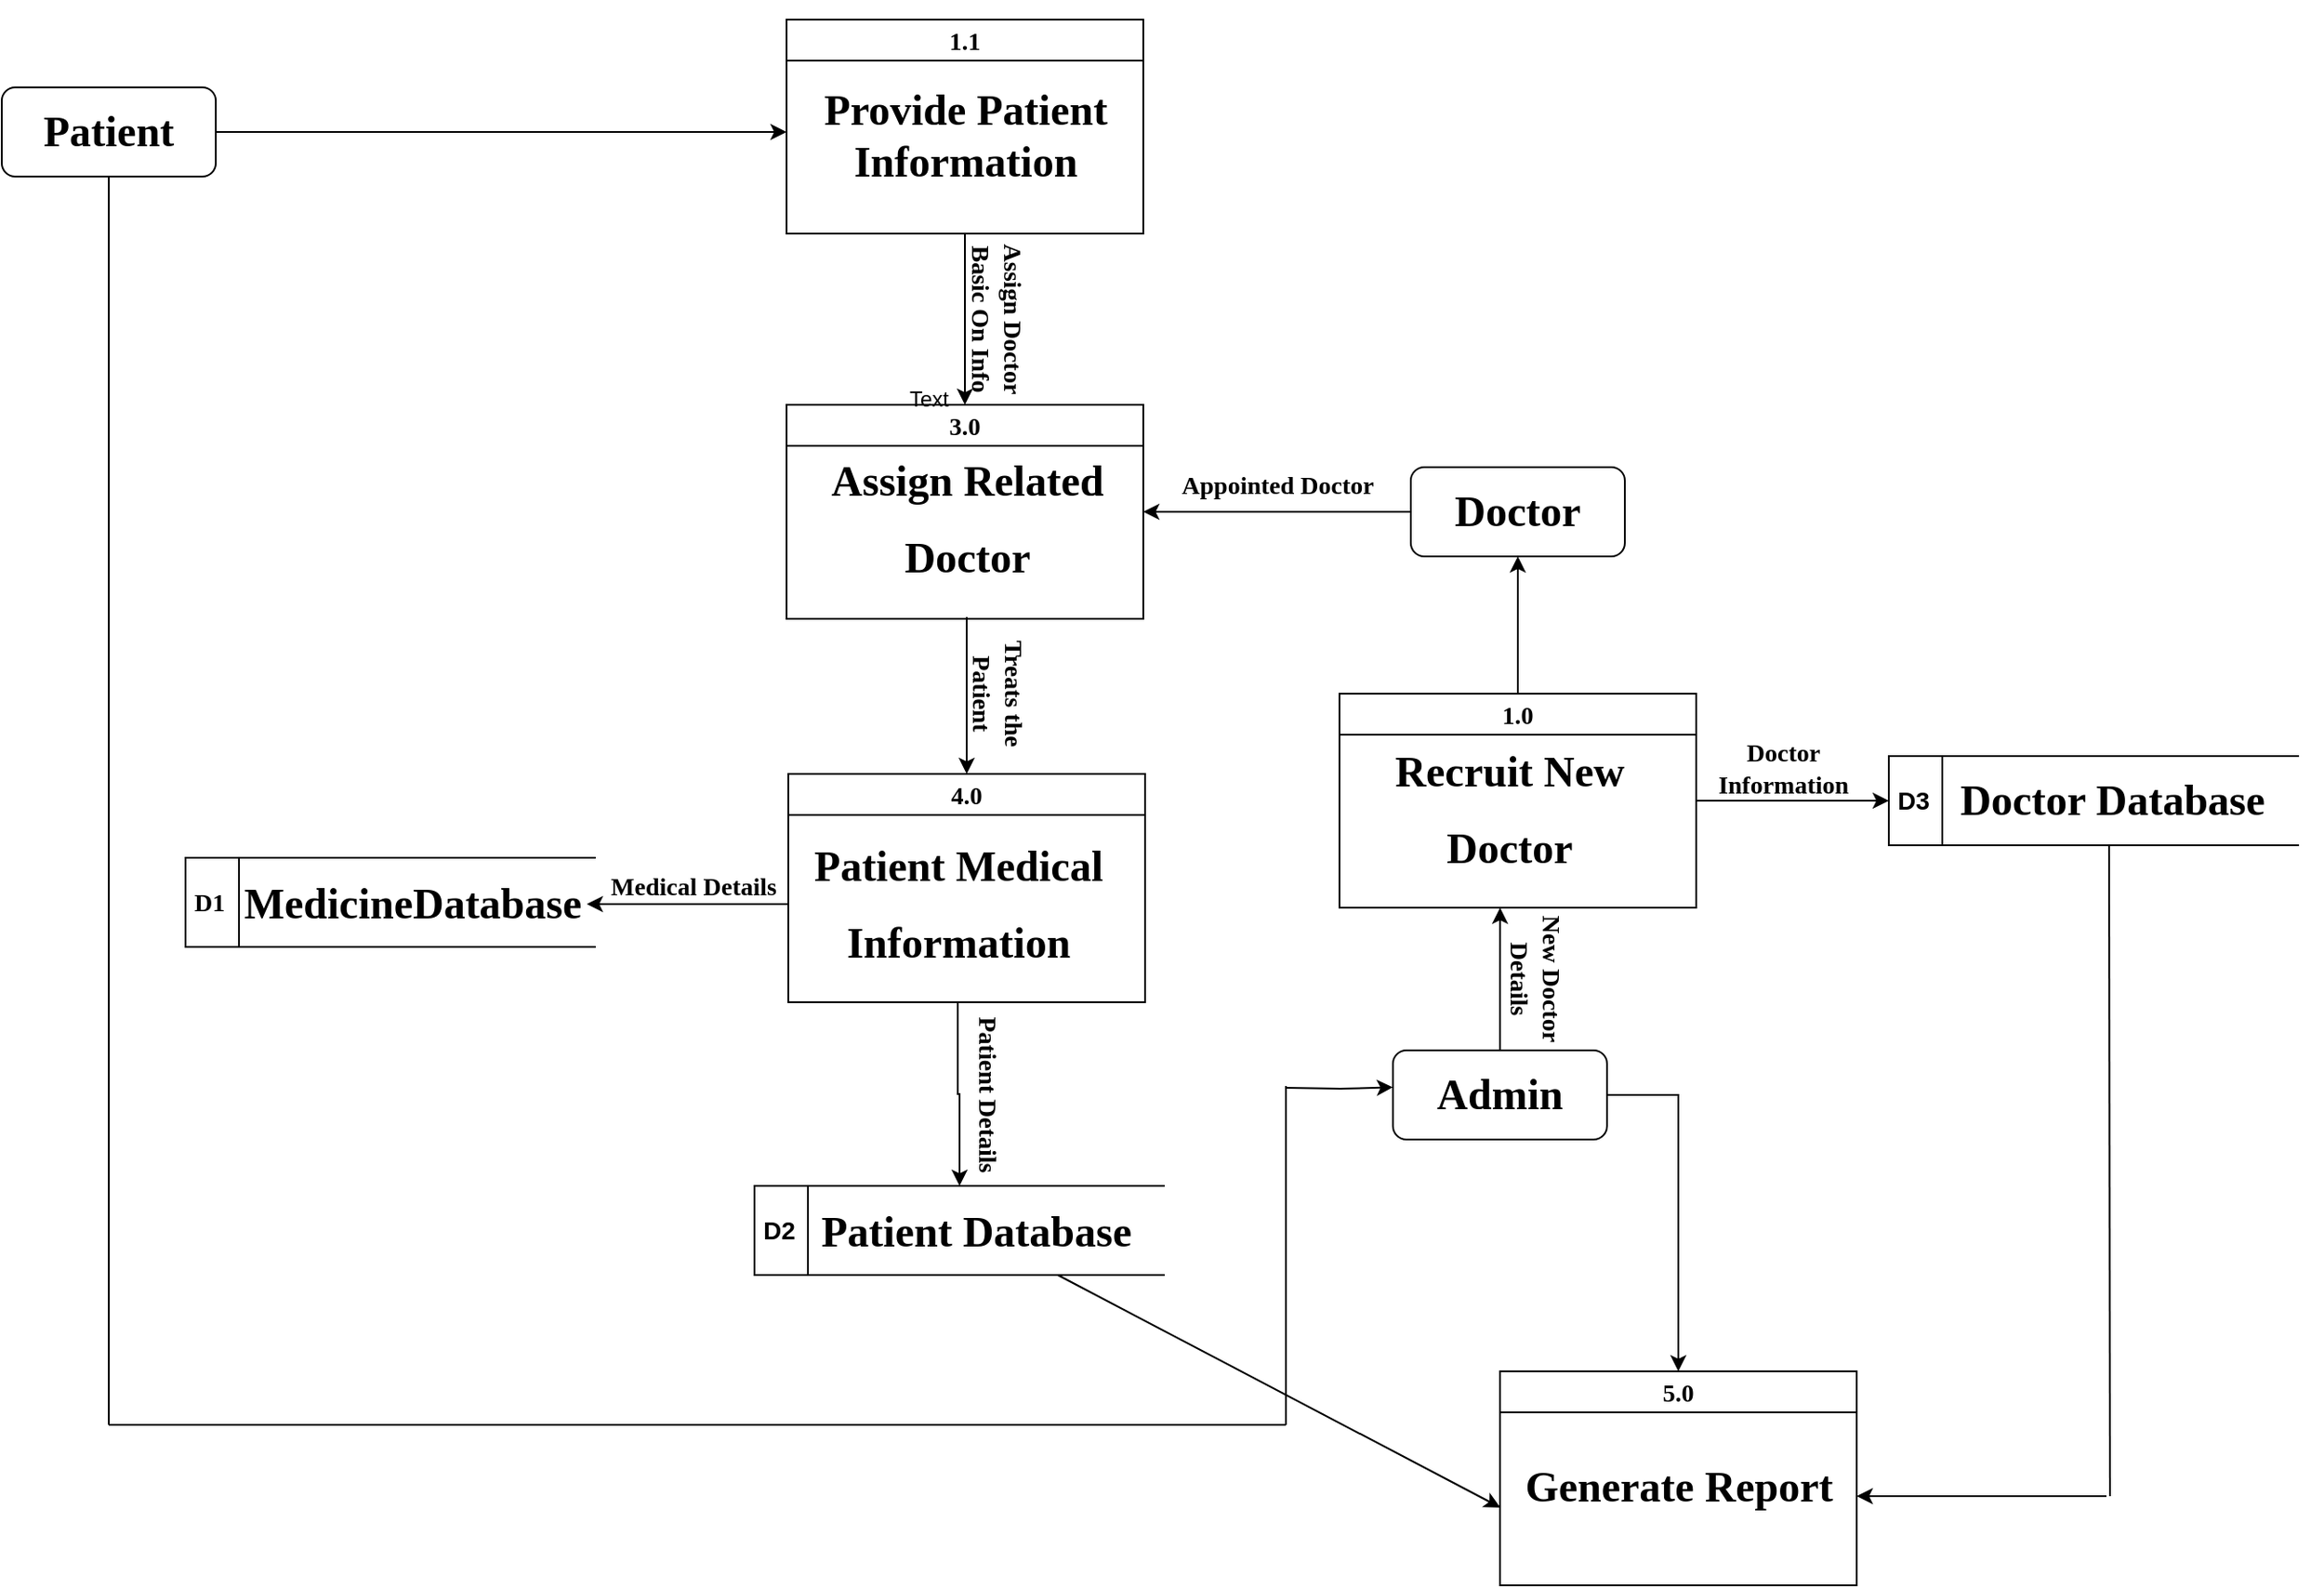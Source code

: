 <mxfile version="21.7.5" type="device">
  <diagram id="C5RBs43oDa-KdzZeNtuy" name="Page-1">
    <mxGraphModel dx="2973" dy="824" grid="1" gridSize="10" guides="1" tooltips="1" connect="1" arrows="1" fold="1" page="1" pageScale="1" pageWidth="827" pageHeight="1169" math="0" shadow="0">
      <root>
        <mxCell id="WIyWlLk6GJQsqaUBKTNV-0" />
        <mxCell id="WIyWlLk6GJQsqaUBKTNV-1" parent="WIyWlLk6GJQsqaUBKTNV-0" />
        <mxCell id="Z3gEOktFAiGaEG4-BqM1-15" style="edgeStyle=orthogonalEdgeStyle;rounded=0;orthogonalLoop=1;jettySize=auto;html=1;" edge="1" parent="WIyWlLk6GJQsqaUBKTNV-1" source="Z3gEOktFAiGaEG4-BqM1-5">
          <mxGeometry relative="1" as="geometry">
            <mxPoint x="380" y="85" as="targetPoint" />
          </mxGeometry>
        </mxCell>
        <mxCell id="Z3gEOktFAiGaEG4-BqM1-5" value="&lt;h3&gt;&lt;font face=&quot;Times New Roman&quot; style=&quot;font-size: 24px;&quot;&gt;Patient&lt;/font&gt;&lt;/h3&gt;" style="rounded=1;whiteSpace=wrap;html=1;" vertex="1" parent="WIyWlLk6GJQsqaUBKTNV-1">
          <mxGeometry x="-60" y="60" width="120" height="50" as="geometry" />
        </mxCell>
        <mxCell id="Z3gEOktFAiGaEG4-BqM1-18" style="edgeStyle=orthogonalEdgeStyle;rounded=0;orthogonalLoop=1;jettySize=auto;html=1;" edge="1" parent="WIyWlLk6GJQsqaUBKTNV-1" source="Z3gEOktFAiGaEG4-BqM1-6" target="Z3gEOktFAiGaEG4-BqM1-16">
          <mxGeometry relative="1" as="geometry" />
        </mxCell>
        <mxCell id="Z3gEOktFAiGaEG4-BqM1-6" value="&lt;h3&gt;&lt;font face=&quot;Times New Roman&quot;&gt;1.1&lt;/font&gt;&lt;/h3&gt;" style="swimlane;whiteSpace=wrap;html=1;startSize=23;" vertex="1" parent="WIyWlLk6GJQsqaUBKTNV-1">
          <mxGeometry x="380" y="22" width="200" height="120" as="geometry" />
        </mxCell>
        <mxCell id="Z3gEOktFAiGaEG4-BqM1-10" value="&lt;h3&gt;&lt;font face=&quot;Times New Roman&quot; style=&quot;font-size: 24px;&quot;&gt;Provide Patient&lt;br&gt; &lt;/font&gt;&lt;font face=&quot;Times New Roman&quot; style=&quot;font-size: 24px;&quot;&gt;Information&lt;/font&gt;&lt;/h3&gt;" style="text;html=1;align=center;verticalAlign=middle;resizable=0;points=[];autosize=1;strokeColor=none;fillColor=none;" vertex="1" parent="Z3gEOktFAiGaEG4-BqM1-6">
          <mxGeometry x="10" y="15" width="180" height="100" as="geometry" />
        </mxCell>
        <mxCell id="Z3gEOktFAiGaEG4-BqM1-16" value="&lt;h3&gt;&lt;font style=&quot;font-size: 14px;&quot; face=&quot;Times New Roman&quot;&gt;3.0&lt;/font&gt;&lt;/h3&gt;" style="swimlane;whiteSpace=wrap;html=1;startSize=23;" vertex="1" parent="WIyWlLk6GJQsqaUBKTNV-1">
          <mxGeometry x="380" y="238" width="200" height="120" as="geometry" />
        </mxCell>
        <mxCell id="Z3gEOktFAiGaEG4-BqM1-17" value="&lt;h3&gt;&lt;font style=&quot;font-size: 24px;&quot; face=&quot;Times New Roman&quot;&gt;Assign Related&lt;/font&gt;&lt;/h3&gt;&lt;h3&gt;&lt;font style=&quot;font-size: 24px;&quot; face=&quot;Times New Roman&quot;&gt;Doctor&lt;/font&gt;&lt;/h3&gt;" style="text;html=1;align=center;verticalAlign=middle;resizable=0;points=[];autosize=1;strokeColor=none;fillColor=none;" vertex="1" parent="Z3gEOktFAiGaEG4-BqM1-16">
          <mxGeometry x="11" y="9" width="180" height="110" as="geometry" />
        </mxCell>
        <mxCell id="Z3gEOktFAiGaEG4-BqM1-19" value="&lt;h3&gt;&lt;font style=&quot;font-size: 14px;&quot; face=&quot;Times New Roman&quot;&gt;Assign Doctor Basic On Info&lt;/font&gt;&lt;/h3&gt;" style="text;html=1;strokeColor=none;fillColor=none;align=center;verticalAlign=middle;whiteSpace=wrap;rounded=0;rotation=90;" vertex="1" parent="WIyWlLk6GJQsqaUBKTNV-1">
          <mxGeometry x="453" y="175" width="90" height="30" as="geometry" />
        </mxCell>
        <mxCell id="Z3gEOktFAiGaEG4-BqM1-20" value="&lt;h3&gt;&lt;font style=&quot;font-size: 14px;&quot; face=&quot;Times New Roman&quot;&gt;4.0&lt;/font&gt;&lt;/h3&gt;" style="swimlane;whiteSpace=wrap;html=1;startSize=23;" vertex="1" parent="WIyWlLk6GJQsqaUBKTNV-1">
          <mxGeometry x="381" y="445" width="200" height="128" as="geometry" />
        </mxCell>
        <mxCell id="Z3gEOktFAiGaEG4-BqM1-21" value="&lt;h3&gt;&lt;font face=&quot;Times New Roman&quot;&gt;&lt;span style=&quot;font-size: 24px;&quot;&gt;Patient Medical&lt;/span&gt;&lt;/font&gt;&lt;/h3&gt;&lt;h3&gt;&lt;font face=&quot;Times New Roman&quot;&gt;&lt;span style=&quot;font-size: 24px;&quot;&gt;Information&lt;/span&gt;&lt;/font&gt;&lt;/h3&gt;" style="text;html=1;align=center;verticalAlign=middle;resizable=0;points=[];autosize=1;strokeColor=none;fillColor=none;" vertex="1" parent="Z3gEOktFAiGaEG4-BqM1-20">
          <mxGeometry y="18" width="190" height="110" as="geometry" />
        </mxCell>
        <mxCell id="Z3gEOktFAiGaEG4-BqM1-23" style="edgeStyle=orthogonalEdgeStyle;rounded=0;orthogonalLoop=1;jettySize=auto;html=1;" edge="1" parent="WIyWlLk6GJQsqaUBKTNV-1" source="Z3gEOktFAiGaEG4-BqM1-17" target="Z3gEOktFAiGaEG4-BqM1-20">
          <mxGeometry relative="1" as="geometry" />
        </mxCell>
        <mxCell id="Z3gEOktFAiGaEG4-BqM1-25" value="&lt;h3 style=&quot;border-color: var(--border-color); color: rgb(0, 0, 0); font-style: normal; font-variant-ligatures: normal; font-variant-caps: normal; letter-spacing: normal; orphans: 2; text-align: center; text-indent: 0px; text-transform: none; widows: 2; word-spacing: 0px; -webkit-text-stroke-width: 0px; background-color: rgb(251, 251, 251); text-decoration-thickness: initial; text-decoration-style: initial; text-decoration-color: initial;&quot;&gt;&lt;br&gt;&lt;/h3&gt;" style="text;whiteSpace=wrap;html=1;rotation=90;" vertex="1" parent="WIyWlLk6GJQsqaUBKTNV-1">
          <mxGeometry x="476.32" y="372.82" width="82" height="54.37" as="geometry" />
        </mxCell>
        <mxCell id="Z3gEOktFAiGaEG4-BqM1-26" value="&lt;h3&gt;&lt;font face=&quot;Times New Roman&quot; style=&quot;font-size: 14px;&quot;&gt;D1&lt;/font&gt;&lt;/h3&gt;" style="html=1;dashed=0;whiteSpace=wrap;shape=mxgraph.dfd.dataStoreID;align=left;spacingLeft=3;points=[[0,0],[0.5,0],[1,0],[0,0.5],[1,0.5],[0,1],[0.5,1],[1,1]];" vertex="1" parent="WIyWlLk6GJQsqaUBKTNV-1">
          <mxGeometry x="43" y="492" width="230" height="50" as="geometry" />
        </mxCell>
        <mxCell id="Z3gEOktFAiGaEG4-BqM1-27" value="&lt;h3&gt;&lt;font face=&quot;Times New Roman&quot; style=&quot;font-size: 24px;&quot;&gt;MedicineDatabase&lt;/font&gt;&lt;/h3&gt;" style="text;html=1;strokeColor=none;fillColor=none;align=center;verticalAlign=middle;whiteSpace=wrap;rounded=0;" vertex="1" parent="WIyWlLk6GJQsqaUBKTNV-1">
          <mxGeometry x="73" y="503" width="195" height="30" as="geometry" />
        </mxCell>
        <mxCell id="Z3gEOktFAiGaEG4-BqM1-30" value="&lt;h3&gt;&lt;font face=&quot;Times New Roman&quot; style=&quot;font-size: 14px;&quot;&gt;Medical Details&lt;/font&gt;&lt;/h3&gt;" style="text;html=1;strokeColor=none;fillColor=none;align=center;verticalAlign=middle;whiteSpace=wrap;rounded=0;" vertex="1" parent="WIyWlLk6GJQsqaUBKTNV-1">
          <mxGeometry x="278" y="493" width="100" height="30" as="geometry" />
        </mxCell>
        <mxCell id="Z3gEOktFAiGaEG4-BqM1-31" value="&lt;h3&gt;&lt;font face=&quot;Times New Roman&quot; style=&quot;font-size: 14px;&quot;&gt;Treats the&lt;br&gt;&lt;/font&gt;&lt;font face=&quot;Times New Roman&quot; style=&quot;font-size: 14px;&quot;&gt;Patient&lt;/font&gt;&lt;/h3&gt;" style="text;html=1;strokeColor=none;fillColor=none;align=center;verticalAlign=middle;whiteSpace=wrap;rounded=0;rotation=90;" vertex="1" parent="WIyWlLk6GJQsqaUBKTNV-1">
          <mxGeometry x="454" y="385.01" width="89" height="30" as="geometry" />
        </mxCell>
        <mxCell id="Z3gEOktFAiGaEG4-BqM1-32" style="edgeStyle=orthogonalEdgeStyle;rounded=0;orthogonalLoop=1;jettySize=auto;html=1;entryX=1;entryY=0.5;entryDx=0;entryDy=0;" edge="1" parent="WIyWlLk6GJQsqaUBKTNV-1" source="Z3gEOktFAiGaEG4-BqM1-21" target="Z3gEOktFAiGaEG4-BqM1-27">
          <mxGeometry relative="1" as="geometry" />
        </mxCell>
        <mxCell id="Z3gEOktFAiGaEG4-BqM1-34" value="&lt;h3&gt;&lt;font style=&quot;font-size: 14px;&quot;&gt;D2&lt;/font&gt;&lt;/h3&gt;" style="html=1;dashed=0;whiteSpace=wrap;shape=mxgraph.dfd.dataStoreID;align=left;spacingLeft=3;points=[[0,0],[0.5,0],[1,0],[0,0.5],[1,0.5],[0,1],[0.5,1],[1,1]];" vertex="1" parent="WIyWlLk6GJQsqaUBKTNV-1">
          <mxGeometry x="362" y="676" width="230" height="50" as="geometry" />
        </mxCell>
        <mxCell id="Z3gEOktFAiGaEG4-BqM1-58" style="rounded=0;orthogonalLoop=1;jettySize=auto;html=1;entryX=0.001;entryY=0.662;entryDx=0;entryDy=0;entryPerimeter=0;exitX=0.694;exitY=1.3;exitDx=0;exitDy=0;exitPerimeter=0;" edge="1" parent="WIyWlLk6GJQsqaUBKTNV-1" source="Z3gEOktFAiGaEG4-BqM1-36" target="Z3gEOktFAiGaEG4-BqM1-54">
          <mxGeometry relative="1" as="geometry" />
        </mxCell>
        <mxCell id="Z3gEOktFAiGaEG4-BqM1-36" value="&lt;h3&gt;&lt;font face=&quot;Times New Roman&quot; style=&quot;font-size: 24px;&quot;&gt;Patient Database&lt;/font&gt;&lt;/h3&gt;" style="text;html=1;strokeColor=none;fillColor=none;align=center;verticalAlign=middle;whiteSpace=wrap;rounded=0;" vertex="1" parent="WIyWlLk6GJQsqaUBKTNV-1">
          <mxGeometry x="369" y="687" width="235" height="30" as="geometry" />
        </mxCell>
        <mxCell id="Z3gEOktFAiGaEG4-BqM1-43" style="edgeStyle=orthogonalEdgeStyle;rounded=0;orthogonalLoop=1;jettySize=auto;html=1;entryX=1;entryY=0.5;entryDx=0;entryDy=0;" edge="1" parent="WIyWlLk6GJQsqaUBKTNV-1" source="Z3gEOktFAiGaEG4-BqM1-42" target="Z3gEOktFAiGaEG4-BqM1-16">
          <mxGeometry relative="1" as="geometry" />
        </mxCell>
        <mxCell id="Z3gEOktFAiGaEG4-BqM1-42" value="&lt;h3&gt;&lt;font face=&quot;Times New Roman&quot; style=&quot;font-size: 24px;&quot;&gt;Doctor&lt;/font&gt;&lt;/h3&gt;" style="rounded=1;whiteSpace=wrap;html=1;" vertex="1" parent="WIyWlLk6GJQsqaUBKTNV-1">
          <mxGeometry x="730" y="273" width="120" height="50" as="geometry" />
        </mxCell>
        <mxCell id="Z3gEOktFAiGaEG4-BqM1-46" style="edgeStyle=orthogonalEdgeStyle;rounded=0;orthogonalLoop=1;jettySize=auto;html=1;entryX=0.5;entryY=1;entryDx=0;entryDy=0;" edge="1" parent="WIyWlLk6GJQsqaUBKTNV-1" source="Z3gEOktFAiGaEG4-BqM1-44" target="Z3gEOktFAiGaEG4-BqM1-42">
          <mxGeometry relative="1" as="geometry" />
        </mxCell>
        <mxCell id="Z3gEOktFAiGaEG4-BqM1-67" style="edgeStyle=orthogonalEdgeStyle;rounded=0;orthogonalLoop=1;jettySize=auto;html=1;entryX=0;entryY=0.5;entryDx=0;entryDy=0;" edge="1" parent="WIyWlLk6GJQsqaUBKTNV-1" source="Z3gEOktFAiGaEG4-BqM1-44" target="Z3gEOktFAiGaEG4-BqM1-63">
          <mxGeometry relative="1" as="geometry" />
        </mxCell>
        <mxCell id="Z3gEOktFAiGaEG4-BqM1-44" value="&lt;h3&gt;&lt;font face=&quot;Times New Roman&quot;&gt;1.0&lt;/font&gt;&lt;/h3&gt;" style="swimlane;whiteSpace=wrap;html=1;startSize=23;" vertex="1" parent="WIyWlLk6GJQsqaUBKTNV-1">
          <mxGeometry x="690" y="400" width="200" height="120" as="geometry" />
        </mxCell>
        <mxCell id="Z3gEOktFAiGaEG4-BqM1-45" value="&lt;h3&gt;&lt;font face=&quot;Times New Roman&quot;&gt;&lt;span style=&quot;font-size: 24px;&quot;&gt;Recruit New&lt;/span&gt;&lt;/font&gt;&lt;/h3&gt;&lt;h3&gt;&lt;font face=&quot;Times New Roman&quot;&gt;&lt;span style=&quot;font-size: 24px;&quot;&gt;Doctor&lt;/span&gt;&lt;/font&gt;&lt;/h3&gt;" style="text;html=1;align=center;verticalAlign=middle;resizable=0;points=[];autosize=1;strokeColor=none;fillColor=none;" vertex="1" parent="Z3gEOktFAiGaEG4-BqM1-44">
          <mxGeometry x="20" y="10" width="150" height="110" as="geometry" />
        </mxCell>
        <mxCell id="Z3gEOktFAiGaEG4-BqM1-47" value="&lt;h3&gt;&lt;font face=&quot;Times New Roman&quot; style=&quot;font-size: 14px;&quot;&gt;Appointed Doctor&lt;/font&gt;&lt;/h3&gt;" style="text;html=1;align=center;verticalAlign=middle;resizable=0;points=[];autosize=1;strokeColor=none;fillColor=none;" vertex="1" parent="WIyWlLk6GJQsqaUBKTNV-1">
          <mxGeometry x="590" y="253" width="130" height="60" as="geometry" />
        </mxCell>
        <mxCell id="Z3gEOktFAiGaEG4-BqM1-50" style="edgeStyle=orthogonalEdgeStyle;rounded=0;orthogonalLoop=1;jettySize=auto;html=1;entryX=0.467;entryY=1;entryDx=0;entryDy=0;entryPerimeter=0;" edge="1" parent="WIyWlLk6GJQsqaUBKTNV-1" source="Z3gEOktFAiGaEG4-BqM1-48" target="Z3gEOktFAiGaEG4-BqM1-45">
          <mxGeometry relative="1" as="geometry" />
        </mxCell>
        <mxCell id="Z3gEOktFAiGaEG4-BqM1-56" style="edgeStyle=orthogonalEdgeStyle;rounded=0;orthogonalLoop=1;jettySize=auto;html=1;entryX=0.5;entryY=0;entryDx=0;entryDy=0;exitX=1;exitY=0.5;exitDx=0;exitDy=0;" edge="1" parent="WIyWlLk6GJQsqaUBKTNV-1" source="Z3gEOktFAiGaEG4-BqM1-48" target="Z3gEOktFAiGaEG4-BqM1-53">
          <mxGeometry relative="1" as="geometry" />
        </mxCell>
        <mxCell id="Z3gEOktFAiGaEG4-BqM1-75" style="edgeStyle=orthogonalEdgeStyle;rounded=0;orthogonalLoop=1;jettySize=auto;html=1;exitX=0;exitY=0.414;exitDx=0;exitDy=0;exitPerimeter=0;entryX=0;entryY=0.414;entryDx=0;entryDy=0;entryPerimeter=0;" edge="1" parent="WIyWlLk6GJQsqaUBKTNV-1" target="Z3gEOktFAiGaEG4-BqM1-48">
          <mxGeometry relative="1" as="geometry">
            <mxPoint x="660" y="621" as="sourcePoint" />
          </mxGeometry>
        </mxCell>
        <mxCell id="Z3gEOktFAiGaEG4-BqM1-48" value="&lt;h3&gt;&lt;font face=&quot;Times New Roman&quot; style=&quot;font-size: 24px;&quot;&gt;Admin&lt;/font&gt;&lt;/h3&gt;" style="rounded=1;whiteSpace=wrap;html=1;" vertex="1" parent="WIyWlLk6GJQsqaUBKTNV-1">
          <mxGeometry x="720" y="600" width="120" height="50" as="geometry" />
        </mxCell>
        <mxCell id="Z3gEOktFAiGaEG4-BqM1-51" value="&lt;h3&gt;&lt;font face=&quot;Times New Roman&quot; style=&quot;font-size: 14px;&quot;&gt;New Doctor Details&lt;/font&gt;&lt;/h3&gt;" style="text;html=1;strokeColor=none;fillColor=none;align=center;verticalAlign=middle;whiteSpace=wrap;rounded=0;rotation=90;" vertex="1" parent="WIyWlLk6GJQsqaUBKTNV-1">
          <mxGeometry x="760" y="545" width="80" height="30" as="geometry" />
        </mxCell>
        <mxCell id="Z3gEOktFAiGaEG4-BqM1-53" value="&lt;h3&gt;&lt;font face=&quot;Times New Roman&quot;&gt;5.0&lt;/font&gt;&lt;/h3&gt;" style="swimlane;whiteSpace=wrap;html=1;startSize=23;" vertex="1" parent="WIyWlLk6GJQsqaUBKTNV-1">
          <mxGeometry x="780" y="780" width="200" height="120" as="geometry" />
        </mxCell>
        <mxCell id="Z3gEOktFAiGaEG4-BqM1-54" value="&lt;h3&gt;&lt;font face=&quot;Times New Roman&quot;&gt;&lt;span style=&quot;font-size: 24px;&quot;&gt;Generate Report&lt;/span&gt;&lt;/font&gt;&lt;/h3&gt;" style="text;html=1;align=center;verticalAlign=middle;resizable=0;points=[];autosize=1;strokeColor=none;fillColor=none;" vertex="1" parent="Z3gEOktFAiGaEG4-BqM1-53">
          <mxGeometry y="30" width="200" height="70" as="geometry" />
        </mxCell>
        <mxCell id="Z3gEOktFAiGaEG4-BqM1-70" style="edgeStyle=orthogonalEdgeStyle;rounded=0;orthogonalLoop=1;jettySize=auto;html=1;" edge="1" parent="Z3gEOktFAiGaEG4-BqM1-53">
          <mxGeometry relative="1" as="geometry">
            <mxPoint x="200" y="70" as="targetPoint" />
            <mxPoint x="340" y="70" as="sourcePoint" />
          </mxGeometry>
        </mxCell>
        <mxCell id="Z3gEOktFAiGaEG4-BqM1-60" style="edgeStyle=orthogonalEdgeStyle;rounded=0;orthogonalLoop=1;jettySize=auto;html=1;entryX=0.5;entryY=0;entryDx=0;entryDy=0;" edge="1" parent="WIyWlLk6GJQsqaUBKTNV-1" source="Z3gEOktFAiGaEG4-BqM1-21" target="Z3gEOktFAiGaEG4-BqM1-34">
          <mxGeometry relative="1" as="geometry" />
        </mxCell>
        <mxCell id="Z3gEOktFAiGaEG4-BqM1-61" value="Text" style="text;html=1;strokeColor=none;fillColor=none;align=center;verticalAlign=middle;whiteSpace=wrap;rounded=0;" vertex="1" parent="WIyWlLk6GJQsqaUBKTNV-1">
          <mxGeometry x="430" y="220" width="60" height="30" as="geometry" />
        </mxCell>
        <mxCell id="Z3gEOktFAiGaEG4-BqM1-62" value="&lt;h3&gt;&lt;font face=&quot;Times New Roman&quot; style=&quot;font-size: 14px;&quot;&gt;Patient Details&lt;/font&gt;&lt;/h3&gt;" style="text;html=1;strokeColor=none;fillColor=none;align=center;verticalAlign=middle;whiteSpace=wrap;rounded=0;rotation=90;" vertex="1" parent="WIyWlLk6GJQsqaUBKTNV-1">
          <mxGeometry x="443" y="610" width="100" height="30" as="geometry" />
        </mxCell>
        <mxCell id="Z3gEOktFAiGaEG4-BqM1-63" value="&lt;h3&gt;&lt;font style=&quot;font-size: 14px;&quot;&gt;D3&lt;/font&gt;&lt;/h3&gt;" style="html=1;dashed=0;whiteSpace=wrap;shape=mxgraph.dfd.dataStoreID;align=left;spacingLeft=3;points=[[0,0],[0.5,0],[1,0],[0,0.5],[1,0.5],[0,1],[0.5,1],[1,1]];" vertex="1" parent="WIyWlLk6GJQsqaUBKTNV-1">
          <mxGeometry x="998" y="435" width="230" height="50" as="geometry" />
        </mxCell>
        <mxCell id="Z3gEOktFAiGaEG4-BqM1-64" value="&lt;h3&gt;&lt;font face=&quot;Times New Roman&quot; style=&quot;font-size: 24px;&quot;&gt;Doctor Database&lt;/font&gt;&lt;/h3&gt;" style="text;html=1;strokeColor=none;fillColor=none;align=center;verticalAlign=middle;whiteSpace=wrap;rounded=0;" vertex="1" parent="WIyWlLk6GJQsqaUBKTNV-1">
          <mxGeometry x="1006" y="445" width="235" height="30" as="geometry" />
        </mxCell>
        <mxCell id="Z3gEOktFAiGaEG4-BqM1-68" value="&lt;h3&gt;&lt;font face=&quot;Times New Roman&quot; style=&quot;font-size: 14px;&quot;&gt;Doctor Information&lt;/font&gt;&lt;/h3&gt;" style="text;html=1;strokeColor=none;fillColor=none;align=center;verticalAlign=middle;whiteSpace=wrap;rounded=0;" vertex="1" parent="WIyWlLk6GJQsqaUBKTNV-1">
          <mxGeometry x="899" y="427.19" width="80" height="30" as="geometry" />
        </mxCell>
        <mxCell id="Z3gEOktFAiGaEG4-BqM1-71" value="" style="endArrow=none;html=1;rounded=0;entryX=0.537;entryY=1.009;entryDx=0;entryDy=0;entryPerimeter=0;" edge="1" parent="WIyWlLk6GJQsqaUBKTNV-1" target="Z3gEOktFAiGaEG4-BqM1-63">
          <mxGeometry width="50" height="50" relative="1" as="geometry">
            <mxPoint x="1122" y="850" as="sourcePoint" />
            <mxPoint x="1120" y="490" as="targetPoint" />
          </mxGeometry>
        </mxCell>
        <mxCell id="Z3gEOktFAiGaEG4-BqM1-72" value="" style="endArrow=none;html=1;rounded=0;entryX=0.5;entryY=1;entryDx=0;entryDy=0;" edge="1" parent="WIyWlLk6GJQsqaUBKTNV-1" target="Z3gEOktFAiGaEG4-BqM1-5">
          <mxGeometry width="50" height="50" relative="1" as="geometry">
            <mxPoint y="810" as="sourcePoint" />
            <mxPoint x="30" y="260" as="targetPoint" />
          </mxGeometry>
        </mxCell>
        <mxCell id="Z3gEOktFAiGaEG4-BqM1-73" value="" style="endArrow=none;html=1;rounded=0;" edge="1" parent="WIyWlLk6GJQsqaUBKTNV-1">
          <mxGeometry width="50" height="50" relative="1" as="geometry">
            <mxPoint y="810" as="sourcePoint" />
            <mxPoint x="660" y="810" as="targetPoint" />
          </mxGeometry>
        </mxCell>
        <mxCell id="Z3gEOktFAiGaEG4-BqM1-74" value="" style="endArrow=none;html=1;rounded=0;" edge="1" parent="WIyWlLk6GJQsqaUBKTNV-1">
          <mxGeometry width="50" height="50" relative="1" as="geometry">
            <mxPoint x="660" y="810" as="sourcePoint" />
            <mxPoint x="660" y="620" as="targetPoint" />
          </mxGeometry>
        </mxCell>
      </root>
    </mxGraphModel>
  </diagram>
</mxfile>
